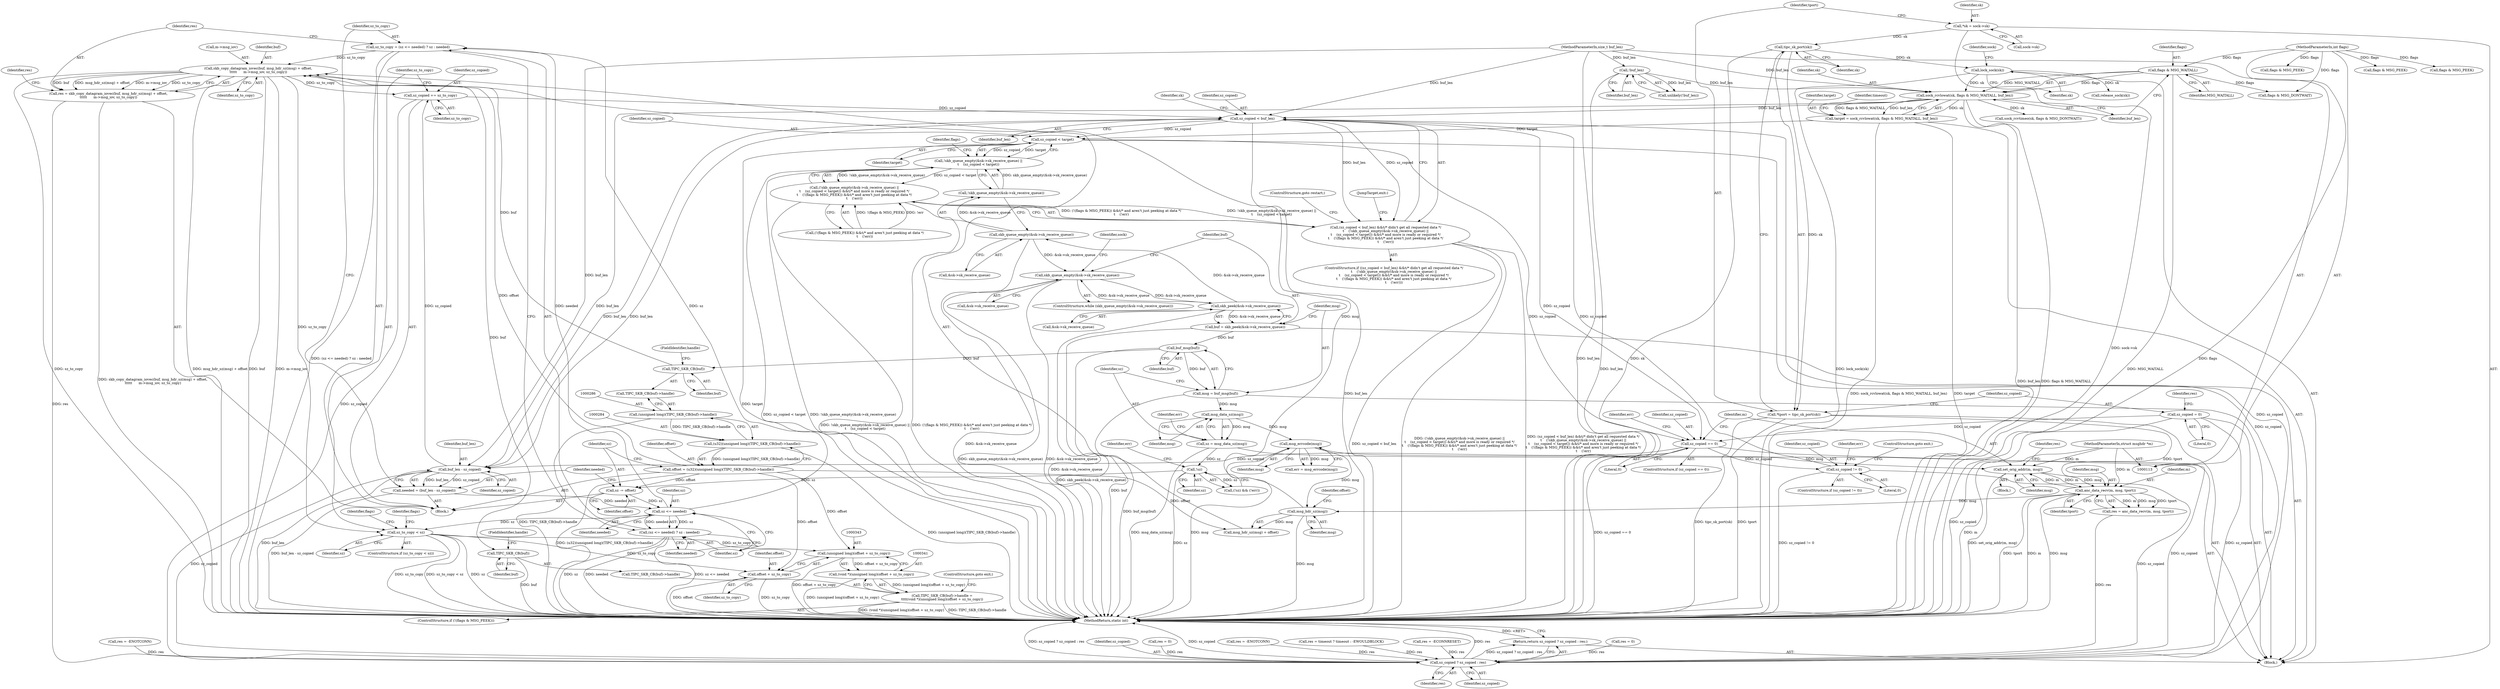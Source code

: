 digraph "0_linux_f3d3342602f8bcbf37d7c46641cb9bca7618eb1c_33@API" {
"1000299" [label="(Call,sz_to_copy = (sz <= needed) ? sz : needed)"];
"1000302" [label="(Call,sz <= needed)"];
"1000291" [label="(Call,sz -= offset)"];
"1000281" [label="(Call,offset = (u32)(unsigned long)(TIPC_SKB_CB(buf)->handle))"];
"1000283" [label="(Call,(u32)(unsigned long)(TIPC_SKB_CB(buf)->handle))"];
"1000285" [label="(Call,(unsigned long)(TIPC_SKB_CB(buf)->handle))"];
"1000251" [label="(Call,!sz)"];
"1000241" [label="(Call,sz = msg_data_sz(msg))"];
"1000243" [label="(Call,msg_data_sz(msg))"];
"1000237" [label="(Call,msg = buf_msg(buf))"];
"1000239" [label="(Call,buf_msg(buf))"];
"1000230" [label="(Call,buf = skb_peek(&sk->sk_receive_queue))"];
"1000232" [label="(Call,skb_peek(&sk->sk_receive_queue))"];
"1000186" [label="(Call,skb_queue_empty(&sk->sk_receive_queue))"];
"1000403" [label="(Call,skb_queue_empty(&sk->sk_receive_queue))"];
"1000294" [label="(Call,needed = (buf_len - sz_copied))"];
"1000296" [label="(Call,buf_len - sz_copied)"];
"1000171" [label="(Call,sock_rcvlowat(sk, flags & MSG_WAITALL, buf_len))"];
"1000154" [label="(Call,lock_sock(sk))"];
"1000129" [label="(Call,tipc_sk_port(sk))"];
"1000121" [label="(Call,*sk = sock->sk)"];
"1000173" [label="(Call,flags & MSG_WAITALL)"];
"1000118" [label="(MethodParameterIn,int flags)"];
"1000149" [label="(Call,!buf_len)"];
"1000117" [label="(MethodParameterIn,size_t buf_len)"];
"1000397" [label="(Call,sz_copied < buf_len)"];
"1000322" [label="(Call,sz_copied += sz_to_copy)"];
"1000309" [label="(Call,skb_copy_datagram_iovec(buf, msg_hdr_sz(msg) + offset,\n\t\t\t\t\t      m->msg_iov, sz_to_copy))"];
"1000288" [label="(Call,TIPC_SKB_CB(buf))"];
"1000312" [label="(Call,msg_hdr_sz(msg))"];
"1000247" [label="(Call,msg_errcode(msg))"];
"1000269" [label="(Call,anc_data_recv(m, msg, tport))"];
"1000264" [label="(Call,set_orig_addr(m, msg))"];
"1000116" [label="(MethodParameterIn,struct msghdr *m)"];
"1000127" [label="(Call,*tport = tipc_sk_port(sk))"];
"1000299" [label="(Call,sz_to_copy = (sz <= needed) ? sz : needed)"];
"1000351" [label="(Call,sz_copied != 0)"];
"1000260" [label="(Call,sz_copied == 0)"];
"1000408" [label="(Call,sz_copied < target)"];
"1000169" [label="(Call,target = sock_rcvlowat(sk, flags & MSG_WAITALL, buf_len))"];
"1000139" [label="(Call,sz_copied = 0)"];
"1000307" [label="(Call,res = skb_copy_datagram_iovec(buf, msg_hdr_sz(msg) + offset,\n\t\t\t\t\t      m->msg_iov, sz_to_copy))"];
"1000423" [label="(Call,sz_copied ? sz_copied : res)"];
"1000422" [label="(Return,return sz_copied ? sz_copied : res;)"];
"1000301" [label="(Call,(sz <= needed) ? sz : needed)"];
"1000326" [label="(Call,sz_to_copy < sz)"];
"1000342" [label="(Call,(unsigned long)(offset + sz_to_copy))"];
"1000340" [label="(Call,(void *)(unsigned long)(offset + sz_to_copy))"];
"1000335" [label="(Call,TIPC_SKB_CB(buf)->handle =\n\t\t\t\t(void *)(unsigned long)(offset + sz_to_copy))"];
"1000344" [label="(Call,offset + sz_to_copy)"];
"1000396" [label="(Call,(sz_copied < buf_len) &&\t/* didn't get all requested data */\n\t    (!skb_queue_empty(&sk->sk_receive_queue) ||\n\t    (sz_copied < target)) &&\t/* and more is ready or required */\n\t    (!(flags & MSG_PEEK)) &&\t/* and aren't just peeking at data */\n\t    (!err))"];
"1000401" [label="(Call,!skb_queue_empty(&sk->sk_receive_queue) ||\n\t    (sz_copied < target))"];
"1000400" [label="(Call,(!skb_queue_empty(&sk->sk_receive_queue) ||\n\t    (sz_copied < target)) &&\t/* and more is ready or required */\n\t    (!(flags & MSG_PEEK)) &&\t/* and aren't just peeking at data */\n\t    (!err))"];
"1000337" [label="(Call,TIPC_SKB_CB(buf))"];
"1000325" [label="(ControlStructure,if (sz_to_copy < sz))"];
"1000298" [label="(Identifier,sz_copied)"];
"1000411" [label="(Call,(!(flags & MSG_PEEK)) &&\t/* and aren't just peeking at data */\n\t    (!err))"];
"1000148" [label="(Call,unlikely(!buf_len))"];
"1000179" [label="(Call,sock_rcvtimeo(sk, flags & MSG_DONTWAIT))"];
"1000239" [label="(Call,buf_msg(buf))"];
"1000303" [label="(Identifier,sz)"];
"1000413" [label="(Call,flags & MSG_PEEK)"];
"1000420" [label="(Call,release_sock(sk))"];
"1000174" [label="(Identifier,flags)"];
"1000340" [label="(Call,(void *)(unsigned long)(offset + sz_to_copy))"];
"1000309" [label="(Call,skb_copy_datagram_iovec(buf, msg_hdr_sz(msg) + offset,\n\t\t\t\t\t      m->msg_iov, sz_to_copy))"];
"1000116" [label="(MethodParameterIn,struct msghdr *m)"];
"1000272" [label="(Identifier,tport)"];
"1000230" [label="(Call,buf = skb_peek(&sk->sk_receive_queue))"];
"1000322" [label="(Call,sz_copied += sz_to_copy)"];
"1000423" [label="(Call,sz_copied ? sz_copied : res)"];
"1000345" [label="(Identifier,offset)"];
"1000209" [label="(Call,res = timeout ? timeout : -EWOULDBLOCK)"];
"1000247" [label="(Call,msg_errcode(msg))"];
"1000320" [label="(Identifier,res)"];
"1000339" [label="(FieldIdentifier,handle)"];
"1000185" [label="(ControlStructure,while (skb_queue_empty(&sk->sk_receive_queue)))"];
"1000173" [label="(Call,flags & MSG_WAITALL)"];
"1000404" [label="(Call,&sk->sk_receive_queue)"];
"1000118" [label="(MethodParameterIn,int flags)"];
"1000150" [label="(Identifier,buf_len)"];
"1000139" [label="(Call,sz_copied = 0)"];
"1000129" [label="(Call,tipc_sk_port(sk))"];
"1000402" [label="(Call,!skb_queue_empty(&sk->sk_receive_queue))"];
"1000294" [label="(Call,needed = (buf_len - sz_copied))"];
"1000232" [label="(Call,skb_peek(&sk->sk_receive_queue))"];
"1000169" [label="(Call,target = sock_rcvlowat(sk, flags & MSG_WAITALL, buf_len))"];
"1000160" [label="(Identifier,sock)"];
"1000263" [label="(Block,)"];
"1000346" [label="(Identifier,sz_to_copy)"];
"1000123" [label="(Call,sock->sk)"];
"1000338" [label="(Identifier,buf)"];
"1000260" [label="(Call,sz_copied == 0)"];
"1000315" [label="(Call,m->msg_iov)"];
"1000285" [label="(Call,(unsigned long)(TIPC_SKB_CB(buf)->handle))"];
"1000245" [label="(Call,err = msg_errcode(msg))"];
"1000396" [label="(Call,(sz_copied < buf_len) &&\t/* didn't get all requested data */\n\t    (!skb_queue_empty(&sk->sk_receive_queue) ||\n\t    (sz_copied < target)) &&\t/* and more is ready or required */\n\t    (!(flags & MSG_PEEK)) &&\t/* and aren't just peeking at data */\n\t    (!err))"];
"1000262" [label="(Literal,0)"];
"1000418" [label="(ControlStructure,goto restart;)"];
"1000127" [label="(Call,*tport = tipc_sk_port(sk))"];
"1000181" [label="(Call,flags & MSG_DONTWAIT)"];
"1000261" [label="(Identifier,sz_copied)"];
"1000296" [label="(Call,buf_len - sz_copied)"];
"1000307" [label="(Call,res = skb_copy_datagram_iovec(buf, msg_hdr_sz(msg) + offset,\n\t\t\t\t\t      m->msg_iov, sz_to_copy))"];
"1000281" [label="(Call,offset = (u32)(unsigned long)(TIPC_SKB_CB(buf)->handle))"];
"1000295" [label="(Identifier,needed)"];
"1000195" [label="(Identifier,sock)"];
"1000318" [label="(Identifier,sz_to_copy)"];
"1000282" [label="(Identifier,offset)"];
"1000403" [label="(Call,skb_queue_empty(&sk->sk_receive_queue))"];
"1000164" [label="(Call,res = -ENOTCONN)"];
"1000237" [label="(Call,msg = buf_msg(buf))"];
"1000354" [label="(ControlStructure,goto exit;)"];
"1000375" [label="(Identifier,flags)"];
"1000170" [label="(Identifier,target)"];
"1000251" [label="(Call,!sz)"];
"1000264" [label="(Call,set_orig_addr(m, msg))"];
"1000140" [label="(Identifier,sz_copied)"];
"1000141" [label="(Literal,0)"];
"1000242" [label="(Identifier,sz)"];
"1000171" [label="(Call,sock_rcvlowat(sk, flags & MSG_WAITALL, buf_len))"];
"1000351" [label="(Call,sz_copied != 0)"];
"1000155" [label="(Identifier,sk)"];
"1000149" [label="(Call,!buf_len)"];
"1000122" [label="(Identifier,sk)"];
"1000330" [label="(ControlStructure,if (!(flags & MSG_PEEK)))"];
"1000154" [label="(Call,lock_sock(sk))"];
"1000130" [label="(Identifier,sk)"];
"1000288" [label="(Call,TIPC_SKB_CB(buf))"];
"1000278" [label="(Identifier,err)"];
"1000270" [label="(Identifier,m)"];
"1000344" [label="(Call,offset + sz_to_copy)"];
"1000347" [label="(ControlStructure,goto exit;)"];
"1000268" [label="(Identifier,res)"];
"1000117" [label="(MethodParameterIn,size_t buf_len)"];
"1000312" [label="(Call,msg_hdr_sz(msg))"];
"1000422" [label="(Return,return sz_copied ? sz_copied : res;)"];
"1000408" [label="(Call,sz_copied < target)"];
"1000374" [label="(Call,flags & MSG_PEEK)"];
"1000283" [label="(Call,(u32)(unsigned long)(TIPC_SKB_CB(buf)->handle))"];
"1000332" [label="(Call,flags & MSG_PEEK)"];
"1000290" [label="(FieldIdentifier,handle)"];
"1000252" [label="(Identifier,sz)"];
"1000240" [label="(Identifier,buf)"];
"1000243" [label="(Call,msg_data_sz(msg))"];
"1000246" [label="(Identifier,err)"];
"1000311" [label="(Call,msg_hdr_sz(msg) + offset)"];
"1000314" [label="(Identifier,offset)"];
"1000326" [label="(Call,sz_to_copy < sz)"];
"1000248" [label="(Identifier,msg)"];
"1000297" [label="(Identifier,buf_len)"];
"1000414" [label="(Identifier,flags)"];
"1000305" [label="(Identifier,sz)"];
"1000231" [label="(Identifier,buf)"];
"1000424" [label="(Identifier,sz_copied)"];
"1000327" [label="(Identifier,sz_to_copy)"];
"1000301" [label="(Call,(sz <= needed) ? sz : needed)"];
"1000302" [label="(Call,sz <= needed)"];
"1000426" [label="(Identifier,res)"];
"1000259" [label="(ControlStructure,if (sz_copied == 0))"];
"1000238" [label="(Identifier,msg)"];
"1000336" [label="(Call,TIPC_SKB_CB(buf)->handle)"];
"1000427" [label="(MethodReturn,static int)"];
"1000342" [label="(Call,(unsigned long)(offset + sz_to_copy))"];
"1000328" [label="(Identifier,sz)"];
"1000337" [label="(Call,TIPC_SKB_CB(buf))"];
"1000121" [label="(Call,*sk = sock->sk)"];
"1000119" [label="(Block,)"];
"1000353" [label="(Literal,0)"];
"1000397" [label="(Call,sz_copied < buf_len)"];
"1000398" [label="(Identifier,sz_copied)"];
"1000352" [label="(Identifier,sz_copied)"];
"1000267" [label="(Call,res = anc_data_recv(m, msg, tport))"];
"1000300" [label="(Identifier,sz_to_copy)"];
"1000299" [label="(Call,sz_to_copy = (sz <= needed) ? sz : needed)"];
"1000406" [label="(Identifier,sk)"];
"1000323" [label="(Identifier,sz_copied)"];
"1000350" [label="(ControlStructure,if (sz_copied != 0))"];
"1000128" [label="(Identifier,tport)"];
"1000233" [label="(Call,&sk->sk_receive_queue)"];
"1000401" [label="(Call,!skb_queue_empty(&sk->sk_receive_queue) ||\n\t    (sz_copied < target))"];
"1000241" [label="(Call,sz = msg_data_sz(msg))"];
"1000271" [label="(Identifier,msg)"];
"1000410" [label="(Identifier,target)"];
"1000266" [label="(Identifier,msg)"];
"1000186" [label="(Call,skb_queue_empty(&sk->sk_receive_queue))"];
"1000292" [label="(Identifier,sz)"];
"1000333" [label="(Identifier,flags)"];
"1000279" [label="(Block,)"];
"1000172" [label="(Identifier,sk)"];
"1000367" [label="(Call,res = -ECONNRESET)"];
"1000304" [label="(Identifier,needed)"];
"1000425" [label="(Identifier,sz_copied)"];
"1000145" [label="(Identifier,res)"];
"1000178" [label="(Identifier,timeout)"];
"1000289" [label="(Identifier,buf)"];
"1000358" [label="(Identifier,err)"];
"1000306" [label="(Identifier,needed)"];
"1000144" [label="(Call,res = 0)"];
"1000199" [label="(Call,res = -ENOTCONN)"];
"1000399" [label="(Identifier,buf_len)"];
"1000409" [label="(Identifier,sz_copied)"];
"1000187" [label="(Call,&sk->sk_receive_queue)"];
"1000287" [label="(Call,TIPC_SKB_CB(buf)->handle)"];
"1000313" [label="(Identifier,msg)"];
"1000310" [label="(Identifier,buf)"];
"1000293" [label="(Identifier,offset)"];
"1000291" [label="(Call,sz -= offset)"];
"1000175" [label="(Identifier,MSG_WAITALL)"];
"1000176" [label="(Identifier,buf_len)"];
"1000244" [label="(Identifier,msg)"];
"1000419" [label="(JumpTarget,exit:)"];
"1000363" [label="(Call,res = 0)"];
"1000395" [label="(ControlStructure,if ((sz_copied < buf_len) &&\t/* didn't get all requested data */\n\t    (!skb_queue_empty(&sk->sk_receive_queue) ||\n\t    (sz_copied < target)) &&\t/* and more is ready or required */\n\t    (!(flags & MSG_PEEK)) &&\t/* and aren't just peeking at data */\n\t    (!err)))"];
"1000250" [label="(Call,(!sz) && (!err))"];
"1000400" [label="(Call,(!skb_queue_empty(&sk->sk_receive_queue) ||\n\t    (sz_copied < target)) &&\t/* and more is ready or required */\n\t    (!(flags & MSG_PEEK)) &&\t/* and aren't just peeking at data */\n\t    (!err))"];
"1000269" [label="(Call,anc_data_recv(m, msg, tport))"];
"1000254" [label="(Identifier,err)"];
"1000265" [label="(Identifier,m)"];
"1000324" [label="(Identifier,sz_to_copy)"];
"1000308" [label="(Identifier,res)"];
"1000335" [label="(Call,TIPC_SKB_CB(buf)->handle =\n\t\t\t\t(void *)(unsigned long)(offset + sz_to_copy))"];
"1000299" -> "1000279"  [label="AST: "];
"1000299" -> "1000301"  [label="CFG: "];
"1000300" -> "1000299"  [label="AST: "];
"1000301" -> "1000299"  [label="AST: "];
"1000308" -> "1000299"  [label="CFG: "];
"1000299" -> "1000427"  [label="DDG: (sz <= needed) ? sz : needed"];
"1000302" -> "1000299"  [label="DDG: sz"];
"1000302" -> "1000299"  [label="DDG: needed"];
"1000299" -> "1000309"  [label="DDG: sz_to_copy"];
"1000302" -> "1000301"  [label="AST: "];
"1000302" -> "1000304"  [label="CFG: "];
"1000303" -> "1000302"  [label="AST: "];
"1000304" -> "1000302"  [label="AST: "];
"1000305" -> "1000302"  [label="CFG: "];
"1000306" -> "1000302"  [label="CFG: "];
"1000291" -> "1000302"  [label="DDG: sz"];
"1000294" -> "1000302"  [label="DDG: needed"];
"1000302" -> "1000301"  [label="DDG: sz"];
"1000302" -> "1000301"  [label="DDG: needed"];
"1000302" -> "1000326"  [label="DDG: sz"];
"1000291" -> "1000279"  [label="AST: "];
"1000291" -> "1000293"  [label="CFG: "];
"1000292" -> "1000291"  [label="AST: "];
"1000293" -> "1000291"  [label="AST: "];
"1000295" -> "1000291"  [label="CFG: "];
"1000281" -> "1000291"  [label="DDG: offset"];
"1000251" -> "1000291"  [label="DDG: sz"];
"1000281" -> "1000279"  [label="AST: "];
"1000281" -> "1000283"  [label="CFG: "];
"1000282" -> "1000281"  [label="AST: "];
"1000283" -> "1000281"  [label="AST: "];
"1000292" -> "1000281"  [label="CFG: "];
"1000281" -> "1000427"  [label="DDG: (u32)(unsigned long)(TIPC_SKB_CB(buf)->handle)"];
"1000283" -> "1000281"  [label="DDG: (unsigned long)(TIPC_SKB_CB(buf)->handle)"];
"1000281" -> "1000309"  [label="DDG: offset"];
"1000281" -> "1000311"  [label="DDG: offset"];
"1000281" -> "1000342"  [label="DDG: offset"];
"1000281" -> "1000344"  [label="DDG: offset"];
"1000283" -> "1000285"  [label="CFG: "];
"1000284" -> "1000283"  [label="AST: "];
"1000285" -> "1000283"  [label="AST: "];
"1000283" -> "1000427"  [label="DDG: (unsigned long)(TIPC_SKB_CB(buf)->handle)"];
"1000285" -> "1000283"  [label="DDG: TIPC_SKB_CB(buf)->handle"];
"1000285" -> "1000287"  [label="CFG: "];
"1000286" -> "1000285"  [label="AST: "];
"1000287" -> "1000285"  [label="AST: "];
"1000285" -> "1000427"  [label="DDG: TIPC_SKB_CB(buf)->handle"];
"1000251" -> "1000250"  [label="AST: "];
"1000251" -> "1000252"  [label="CFG: "];
"1000252" -> "1000251"  [label="AST: "];
"1000254" -> "1000251"  [label="CFG: "];
"1000250" -> "1000251"  [label="CFG: "];
"1000251" -> "1000427"  [label="DDG: sz"];
"1000251" -> "1000250"  [label="DDG: sz"];
"1000241" -> "1000251"  [label="DDG: sz"];
"1000241" -> "1000119"  [label="AST: "];
"1000241" -> "1000243"  [label="CFG: "];
"1000242" -> "1000241"  [label="AST: "];
"1000243" -> "1000241"  [label="AST: "];
"1000246" -> "1000241"  [label="CFG: "];
"1000241" -> "1000427"  [label="DDG: msg_data_sz(msg)"];
"1000243" -> "1000241"  [label="DDG: msg"];
"1000243" -> "1000244"  [label="CFG: "];
"1000244" -> "1000243"  [label="AST: "];
"1000237" -> "1000243"  [label="DDG: msg"];
"1000243" -> "1000247"  [label="DDG: msg"];
"1000237" -> "1000119"  [label="AST: "];
"1000237" -> "1000239"  [label="CFG: "];
"1000238" -> "1000237"  [label="AST: "];
"1000239" -> "1000237"  [label="AST: "];
"1000242" -> "1000237"  [label="CFG: "];
"1000237" -> "1000427"  [label="DDG: buf_msg(buf)"];
"1000239" -> "1000237"  [label="DDG: buf"];
"1000239" -> "1000240"  [label="CFG: "];
"1000240" -> "1000239"  [label="AST: "];
"1000239" -> "1000427"  [label="DDG: buf"];
"1000230" -> "1000239"  [label="DDG: buf"];
"1000239" -> "1000288"  [label="DDG: buf"];
"1000230" -> "1000119"  [label="AST: "];
"1000230" -> "1000232"  [label="CFG: "];
"1000231" -> "1000230"  [label="AST: "];
"1000232" -> "1000230"  [label="AST: "];
"1000238" -> "1000230"  [label="CFG: "];
"1000230" -> "1000427"  [label="DDG: skb_peek(&sk->sk_receive_queue)"];
"1000232" -> "1000230"  [label="DDG: &sk->sk_receive_queue"];
"1000232" -> "1000233"  [label="CFG: "];
"1000233" -> "1000232"  [label="AST: "];
"1000232" -> "1000427"  [label="DDG: &sk->sk_receive_queue"];
"1000232" -> "1000186"  [label="DDG: &sk->sk_receive_queue"];
"1000186" -> "1000232"  [label="DDG: &sk->sk_receive_queue"];
"1000232" -> "1000403"  [label="DDG: &sk->sk_receive_queue"];
"1000186" -> "1000185"  [label="AST: "];
"1000186" -> "1000187"  [label="CFG: "];
"1000187" -> "1000186"  [label="AST: "];
"1000195" -> "1000186"  [label="CFG: "];
"1000231" -> "1000186"  [label="CFG: "];
"1000186" -> "1000427"  [label="DDG: skb_queue_empty(&sk->sk_receive_queue)"];
"1000186" -> "1000427"  [label="DDG: &sk->sk_receive_queue"];
"1000403" -> "1000186"  [label="DDG: &sk->sk_receive_queue"];
"1000403" -> "1000402"  [label="AST: "];
"1000403" -> "1000404"  [label="CFG: "];
"1000404" -> "1000403"  [label="AST: "];
"1000402" -> "1000403"  [label="CFG: "];
"1000403" -> "1000427"  [label="DDG: &sk->sk_receive_queue"];
"1000403" -> "1000402"  [label="DDG: &sk->sk_receive_queue"];
"1000294" -> "1000279"  [label="AST: "];
"1000294" -> "1000296"  [label="CFG: "];
"1000295" -> "1000294"  [label="AST: "];
"1000296" -> "1000294"  [label="AST: "];
"1000300" -> "1000294"  [label="CFG: "];
"1000294" -> "1000427"  [label="DDG: buf_len - sz_copied"];
"1000296" -> "1000294"  [label="DDG: buf_len"];
"1000296" -> "1000294"  [label="DDG: sz_copied"];
"1000296" -> "1000298"  [label="CFG: "];
"1000297" -> "1000296"  [label="AST: "];
"1000298" -> "1000296"  [label="AST: "];
"1000296" -> "1000427"  [label="DDG: buf_len"];
"1000171" -> "1000296"  [label="DDG: buf_len"];
"1000397" -> "1000296"  [label="DDG: buf_len"];
"1000117" -> "1000296"  [label="DDG: buf_len"];
"1000260" -> "1000296"  [label="DDG: sz_copied"];
"1000296" -> "1000322"  [label="DDG: sz_copied"];
"1000296" -> "1000397"  [label="DDG: buf_len"];
"1000296" -> "1000423"  [label="DDG: sz_copied"];
"1000171" -> "1000169"  [label="AST: "];
"1000171" -> "1000176"  [label="CFG: "];
"1000172" -> "1000171"  [label="AST: "];
"1000173" -> "1000171"  [label="AST: "];
"1000176" -> "1000171"  [label="AST: "];
"1000169" -> "1000171"  [label="CFG: "];
"1000171" -> "1000427"  [label="DDG: buf_len"];
"1000171" -> "1000427"  [label="DDG: flags & MSG_WAITALL"];
"1000171" -> "1000169"  [label="DDG: sk"];
"1000171" -> "1000169"  [label="DDG: flags & MSG_WAITALL"];
"1000171" -> "1000169"  [label="DDG: buf_len"];
"1000154" -> "1000171"  [label="DDG: sk"];
"1000173" -> "1000171"  [label="DDG: flags"];
"1000173" -> "1000171"  [label="DDG: MSG_WAITALL"];
"1000149" -> "1000171"  [label="DDG: buf_len"];
"1000117" -> "1000171"  [label="DDG: buf_len"];
"1000171" -> "1000179"  [label="DDG: sk"];
"1000171" -> "1000397"  [label="DDG: buf_len"];
"1000154" -> "1000119"  [label="AST: "];
"1000154" -> "1000155"  [label="CFG: "];
"1000155" -> "1000154"  [label="AST: "];
"1000160" -> "1000154"  [label="CFG: "];
"1000154" -> "1000427"  [label="DDG: lock_sock(sk)"];
"1000129" -> "1000154"  [label="DDG: sk"];
"1000154" -> "1000420"  [label="DDG: sk"];
"1000129" -> "1000127"  [label="AST: "];
"1000129" -> "1000130"  [label="CFG: "];
"1000130" -> "1000129"  [label="AST: "];
"1000127" -> "1000129"  [label="CFG: "];
"1000129" -> "1000427"  [label="DDG: sk"];
"1000129" -> "1000127"  [label="DDG: sk"];
"1000121" -> "1000129"  [label="DDG: sk"];
"1000121" -> "1000119"  [label="AST: "];
"1000121" -> "1000123"  [label="CFG: "];
"1000122" -> "1000121"  [label="AST: "];
"1000123" -> "1000121"  [label="AST: "];
"1000128" -> "1000121"  [label="CFG: "];
"1000121" -> "1000427"  [label="DDG: sock->sk"];
"1000173" -> "1000175"  [label="CFG: "];
"1000174" -> "1000173"  [label="AST: "];
"1000175" -> "1000173"  [label="AST: "];
"1000176" -> "1000173"  [label="CFG: "];
"1000173" -> "1000427"  [label="DDG: MSG_WAITALL"];
"1000118" -> "1000173"  [label="DDG: flags"];
"1000173" -> "1000181"  [label="DDG: flags"];
"1000118" -> "1000113"  [label="AST: "];
"1000118" -> "1000427"  [label="DDG: flags"];
"1000118" -> "1000181"  [label="DDG: flags"];
"1000118" -> "1000332"  [label="DDG: flags"];
"1000118" -> "1000374"  [label="DDG: flags"];
"1000118" -> "1000413"  [label="DDG: flags"];
"1000149" -> "1000148"  [label="AST: "];
"1000149" -> "1000150"  [label="CFG: "];
"1000150" -> "1000149"  [label="AST: "];
"1000148" -> "1000149"  [label="CFG: "];
"1000149" -> "1000427"  [label="DDG: buf_len"];
"1000149" -> "1000148"  [label="DDG: buf_len"];
"1000117" -> "1000149"  [label="DDG: buf_len"];
"1000117" -> "1000113"  [label="AST: "];
"1000117" -> "1000427"  [label="DDG: buf_len"];
"1000117" -> "1000397"  [label="DDG: buf_len"];
"1000397" -> "1000396"  [label="AST: "];
"1000397" -> "1000399"  [label="CFG: "];
"1000398" -> "1000397"  [label="AST: "];
"1000399" -> "1000397"  [label="AST: "];
"1000406" -> "1000397"  [label="CFG: "];
"1000396" -> "1000397"  [label="CFG: "];
"1000397" -> "1000427"  [label="DDG: buf_len"];
"1000397" -> "1000260"  [label="DDG: sz_copied"];
"1000397" -> "1000396"  [label="DDG: sz_copied"];
"1000397" -> "1000396"  [label="DDG: buf_len"];
"1000322" -> "1000397"  [label="DDG: sz_copied"];
"1000351" -> "1000397"  [label="DDG: sz_copied"];
"1000397" -> "1000408"  [label="DDG: sz_copied"];
"1000397" -> "1000423"  [label="DDG: sz_copied"];
"1000322" -> "1000279"  [label="AST: "];
"1000322" -> "1000324"  [label="CFG: "];
"1000323" -> "1000322"  [label="AST: "];
"1000324" -> "1000322"  [label="AST: "];
"1000327" -> "1000322"  [label="CFG: "];
"1000309" -> "1000322"  [label="DDG: sz_to_copy"];
"1000322" -> "1000423"  [label="DDG: sz_copied"];
"1000309" -> "1000307"  [label="AST: "];
"1000309" -> "1000318"  [label="CFG: "];
"1000310" -> "1000309"  [label="AST: "];
"1000311" -> "1000309"  [label="AST: "];
"1000315" -> "1000309"  [label="AST: "];
"1000318" -> "1000309"  [label="AST: "];
"1000307" -> "1000309"  [label="CFG: "];
"1000309" -> "1000427"  [label="DDG: buf"];
"1000309" -> "1000427"  [label="DDG: m->msg_iov"];
"1000309" -> "1000427"  [label="DDG: sz_to_copy"];
"1000309" -> "1000427"  [label="DDG: msg_hdr_sz(msg) + offset"];
"1000309" -> "1000307"  [label="DDG: buf"];
"1000309" -> "1000307"  [label="DDG: msg_hdr_sz(msg) + offset"];
"1000309" -> "1000307"  [label="DDG: m->msg_iov"];
"1000309" -> "1000307"  [label="DDG: sz_to_copy"];
"1000288" -> "1000309"  [label="DDG: buf"];
"1000312" -> "1000309"  [label="DDG: msg"];
"1000309" -> "1000326"  [label="DDG: sz_to_copy"];
"1000309" -> "1000337"  [label="DDG: buf"];
"1000288" -> "1000287"  [label="AST: "];
"1000288" -> "1000289"  [label="CFG: "];
"1000289" -> "1000288"  [label="AST: "];
"1000290" -> "1000288"  [label="CFG: "];
"1000312" -> "1000311"  [label="AST: "];
"1000312" -> "1000313"  [label="CFG: "];
"1000313" -> "1000312"  [label="AST: "];
"1000314" -> "1000312"  [label="CFG: "];
"1000312" -> "1000427"  [label="DDG: msg"];
"1000312" -> "1000311"  [label="DDG: msg"];
"1000247" -> "1000312"  [label="DDG: msg"];
"1000269" -> "1000312"  [label="DDG: msg"];
"1000247" -> "1000245"  [label="AST: "];
"1000247" -> "1000248"  [label="CFG: "];
"1000248" -> "1000247"  [label="AST: "];
"1000245" -> "1000247"  [label="CFG: "];
"1000247" -> "1000427"  [label="DDG: msg"];
"1000247" -> "1000245"  [label="DDG: msg"];
"1000247" -> "1000264"  [label="DDG: msg"];
"1000269" -> "1000267"  [label="AST: "];
"1000269" -> "1000272"  [label="CFG: "];
"1000270" -> "1000269"  [label="AST: "];
"1000271" -> "1000269"  [label="AST: "];
"1000272" -> "1000269"  [label="AST: "];
"1000267" -> "1000269"  [label="CFG: "];
"1000269" -> "1000427"  [label="DDG: m"];
"1000269" -> "1000427"  [label="DDG: tport"];
"1000269" -> "1000427"  [label="DDG: msg"];
"1000269" -> "1000264"  [label="DDG: m"];
"1000269" -> "1000267"  [label="DDG: m"];
"1000269" -> "1000267"  [label="DDG: msg"];
"1000269" -> "1000267"  [label="DDG: tport"];
"1000264" -> "1000269"  [label="DDG: m"];
"1000264" -> "1000269"  [label="DDG: msg"];
"1000116" -> "1000269"  [label="DDG: m"];
"1000127" -> "1000269"  [label="DDG: tport"];
"1000264" -> "1000263"  [label="AST: "];
"1000264" -> "1000266"  [label="CFG: "];
"1000265" -> "1000264"  [label="AST: "];
"1000266" -> "1000264"  [label="AST: "];
"1000268" -> "1000264"  [label="CFG: "];
"1000264" -> "1000427"  [label="DDG: set_orig_addr(m, msg)"];
"1000116" -> "1000264"  [label="DDG: m"];
"1000116" -> "1000113"  [label="AST: "];
"1000116" -> "1000427"  [label="DDG: m"];
"1000127" -> "1000119"  [label="AST: "];
"1000128" -> "1000127"  [label="AST: "];
"1000140" -> "1000127"  [label="CFG: "];
"1000127" -> "1000427"  [label="DDG: tipc_sk_port(sk)"];
"1000127" -> "1000427"  [label="DDG: tport"];
"1000351" -> "1000350"  [label="AST: "];
"1000351" -> "1000353"  [label="CFG: "];
"1000352" -> "1000351"  [label="AST: "];
"1000353" -> "1000351"  [label="AST: "];
"1000354" -> "1000351"  [label="CFG: "];
"1000358" -> "1000351"  [label="CFG: "];
"1000351" -> "1000427"  [label="DDG: sz_copied != 0"];
"1000260" -> "1000351"  [label="DDG: sz_copied"];
"1000351" -> "1000423"  [label="DDG: sz_copied"];
"1000260" -> "1000259"  [label="AST: "];
"1000260" -> "1000262"  [label="CFG: "];
"1000261" -> "1000260"  [label="AST: "];
"1000262" -> "1000260"  [label="AST: "];
"1000265" -> "1000260"  [label="CFG: "];
"1000278" -> "1000260"  [label="CFG: "];
"1000260" -> "1000427"  [label="DDG: sz_copied == 0"];
"1000408" -> "1000260"  [label="DDG: sz_copied"];
"1000139" -> "1000260"  [label="DDG: sz_copied"];
"1000260" -> "1000423"  [label="DDG: sz_copied"];
"1000408" -> "1000401"  [label="AST: "];
"1000408" -> "1000410"  [label="CFG: "];
"1000409" -> "1000408"  [label="AST: "];
"1000410" -> "1000408"  [label="AST: "];
"1000401" -> "1000408"  [label="CFG: "];
"1000408" -> "1000427"  [label="DDG: target"];
"1000408" -> "1000401"  [label="DDG: sz_copied"];
"1000408" -> "1000401"  [label="DDG: target"];
"1000169" -> "1000408"  [label="DDG: target"];
"1000408" -> "1000423"  [label="DDG: sz_copied"];
"1000169" -> "1000119"  [label="AST: "];
"1000170" -> "1000169"  [label="AST: "];
"1000178" -> "1000169"  [label="CFG: "];
"1000169" -> "1000427"  [label="DDG: sock_rcvlowat(sk, flags & MSG_WAITALL, buf_len)"];
"1000169" -> "1000427"  [label="DDG: target"];
"1000139" -> "1000119"  [label="AST: "];
"1000139" -> "1000141"  [label="CFG: "];
"1000140" -> "1000139"  [label="AST: "];
"1000141" -> "1000139"  [label="AST: "];
"1000145" -> "1000139"  [label="CFG: "];
"1000139" -> "1000427"  [label="DDG: sz_copied"];
"1000139" -> "1000423"  [label="DDG: sz_copied"];
"1000307" -> "1000279"  [label="AST: "];
"1000308" -> "1000307"  [label="AST: "];
"1000320" -> "1000307"  [label="CFG: "];
"1000307" -> "1000427"  [label="DDG: skb_copy_datagram_iovec(buf, msg_hdr_sz(msg) + offset,\n\t\t\t\t\t      m->msg_iov, sz_to_copy)"];
"1000307" -> "1000423"  [label="DDG: res"];
"1000423" -> "1000422"  [label="AST: "];
"1000423" -> "1000425"  [label="CFG: "];
"1000423" -> "1000426"  [label="CFG: "];
"1000424" -> "1000423"  [label="AST: "];
"1000425" -> "1000423"  [label="AST: "];
"1000426" -> "1000423"  [label="AST: "];
"1000422" -> "1000423"  [label="CFG: "];
"1000423" -> "1000427"  [label="DDG: res"];
"1000423" -> "1000427"  [label="DDG: sz_copied ? sz_copied : res"];
"1000423" -> "1000427"  [label="DDG: sz_copied"];
"1000423" -> "1000422"  [label="DDG: sz_copied ? sz_copied : res"];
"1000209" -> "1000423"  [label="DDG: res"];
"1000367" -> "1000423"  [label="DDG: res"];
"1000267" -> "1000423"  [label="DDG: res"];
"1000144" -> "1000423"  [label="DDG: res"];
"1000164" -> "1000423"  [label="DDG: res"];
"1000199" -> "1000423"  [label="DDG: res"];
"1000363" -> "1000423"  [label="DDG: res"];
"1000422" -> "1000119"  [label="AST: "];
"1000427" -> "1000422"  [label="CFG: "];
"1000422" -> "1000427"  [label="DDG: <RET>"];
"1000301" -> "1000305"  [label="CFG: "];
"1000301" -> "1000306"  [label="CFG: "];
"1000305" -> "1000301"  [label="AST: "];
"1000306" -> "1000301"  [label="AST: "];
"1000301" -> "1000427"  [label="DDG: sz"];
"1000301" -> "1000427"  [label="DDG: needed"];
"1000301" -> "1000427"  [label="DDG: sz <= needed"];
"1000326" -> "1000325"  [label="AST: "];
"1000326" -> "1000328"  [label="CFG: "];
"1000327" -> "1000326"  [label="AST: "];
"1000328" -> "1000326"  [label="AST: "];
"1000333" -> "1000326"  [label="CFG: "];
"1000375" -> "1000326"  [label="CFG: "];
"1000326" -> "1000427"  [label="DDG: sz_to_copy < sz"];
"1000326" -> "1000427"  [label="DDG: sz"];
"1000326" -> "1000427"  [label="DDG: sz_to_copy"];
"1000326" -> "1000342"  [label="DDG: sz_to_copy"];
"1000326" -> "1000344"  [label="DDG: sz_to_copy"];
"1000342" -> "1000340"  [label="AST: "];
"1000342" -> "1000344"  [label="CFG: "];
"1000343" -> "1000342"  [label="AST: "];
"1000344" -> "1000342"  [label="AST: "];
"1000340" -> "1000342"  [label="CFG: "];
"1000342" -> "1000427"  [label="DDG: offset + sz_to_copy"];
"1000342" -> "1000340"  [label="DDG: offset + sz_to_copy"];
"1000340" -> "1000335"  [label="AST: "];
"1000341" -> "1000340"  [label="AST: "];
"1000335" -> "1000340"  [label="CFG: "];
"1000340" -> "1000427"  [label="DDG: (unsigned long)(offset + sz_to_copy)"];
"1000340" -> "1000335"  [label="DDG: (unsigned long)(offset + sz_to_copy)"];
"1000335" -> "1000330"  [label="AST: "];
"1000336" -> "1000335"  [label="AST: "];
"1000347" -> "1000335"  [label="CFG: "];
"1000335" -> "1000427"  [label="DDG: TIPC_SKB_CB(buf)->handle"];
"1000335" -> "1000427"  [label="DDG: (void *)(unsigned long)(offset + sz_to_copy)"];
"1000344" -> "1000346"  [label="CFG: "];
"1000345" -> "1000344"  [label="AST: "];
"1000346" -> "1000344"  [label="AST: "];
"1000344" -> "1000427"  [label="DDG: sz_to_copy"];
"1000344" -> "1000427"  [label="DDG: offset"];
"1000396" -> "1000395"  [label="AST: "];
"1000396" -> "1000400"  [label="CFG: "];
"1000400" -> "1000396"  [label="AST: "];
"1000418" -> "1000396"  [label="CFG: "];
"1000419" -> "1000396"  [label="CFG: "];
"1000396" -> "1000427"  [label="DDG: (sz_copied < buf_len) &&\t/* didn't get all requested data */\n\t    (!skb_queue_empty(&sk->sk_receive_queue) ||\n\t    (sz_copied < target)) &&\t/* and more is ready or required */\n\t    (!(flags & MSG_PEEK)) &&\t/* and aren't just peeking at data */\n\t    (!err)"];
"1000396" -> "1000427"  [label="DDG: sz_copied < buf_len"];
"1000396" -> "1000427"  [label="DDG: (!skb_queue_empty(&sk->sk_receive_queue) ||\n\t    (sz_copied < target)) &&\t/* and more is ready or required */\n\t    (!(flags & MSG_PEEK)) &&\t/* and aren't just peeking at data */\n\t    (!err)"];
"1000400" -> "1000396"  [label="DDG: !skb_queue_empty(&sk->sk_receive_queue) ||\n\t    (sz_copied < target)"];
"1000400" -> "1000396"  [label="DDG: (!(flags & MSG_PEEK)) &&\t/* and aren't just peeking at data */\n\t    (!err)"];
"1000401" -> "1000400"  [label="AST: "];
"1000401" -> "1000402"  [label="CFG: "];
"1000402" -> "1000401"  [label="AST: "];
"1000414" -> "1000401"  [label="CFG: "];
"1000400" -> "1000401"  [label="CFG: "];
"1000401" -> "1000427"  [label="DDG: !skb_queue_empty(&sk->sk_receive_queue)"];
"1000401" -> "1000427"  [label="DDG: sz_copied < target"];
"1000401" -> "1000400"  [label="DDG: !skb_queue_empty(&sk->sk_receive_queue)"];
"1000401" -> "1000400"  [label="DDG: sz_copied < target"];
"1000402" -> "1000401"  [label="DDG: skb_queue_empty(&sk->sk_receive_queue)"];
"1000400" -> "1000411"  [label="CFG: "];
"1000411" -> "1000400"  [label="AST: "];
"1000400" -> "1000427"  [label="DDG: (!(flags & MSG_PEEK)) &&\t/* and aren't just peeking at data */\n\t    (!err)"];
"1000400" -> "1000427"  [label="DDG: !skb_queue_empty(&sk->sk_receive_queue) ||\n\t    (sz_copied < target)"];
"1000411" -> "1000400"  [label="DDG: !(flags & MSG_PEEK)"];
"1000411" -> "1000400"  [label="DDG: !err"];
"1000337" -> "1000336"  [label="AST: "];
"1000337" -> "1000338"  [label="CFG: "];
"1000338" -> "1000337"  [label="AST: "];
"1000339" -> "1000337"  [label="CFG: "];
"1000337" -> "1000427"  [label="DDG: buf"];
}
